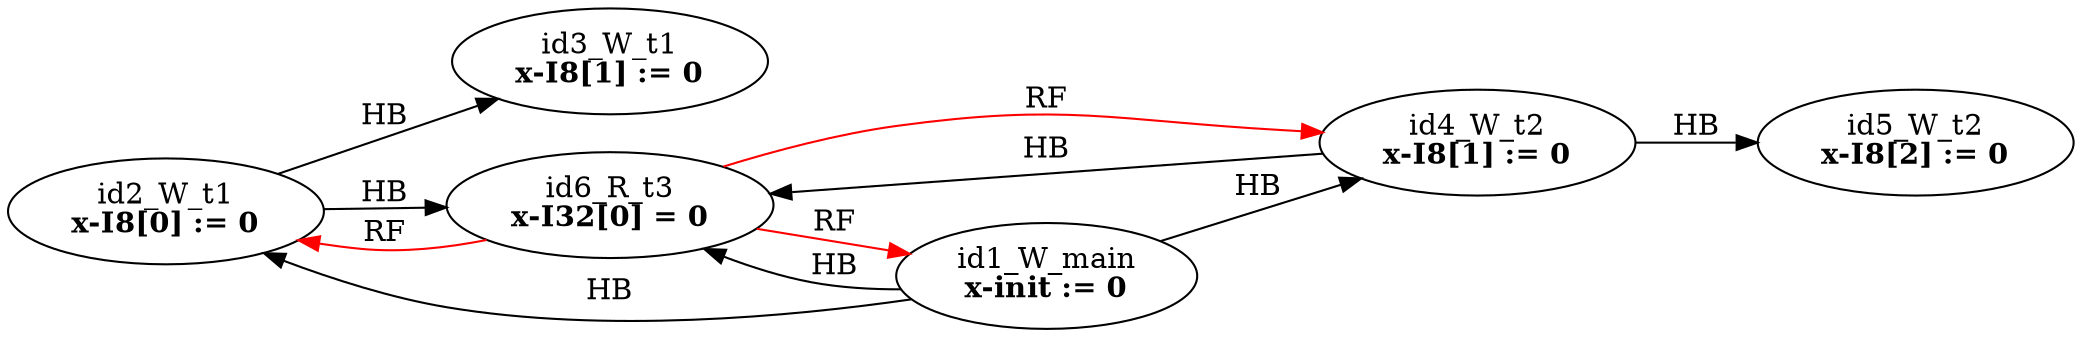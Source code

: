 digraph memory_model {
rankdir=LR;
splines=true; esep=0.5;
id2_W_t1 -> id3_W_t1 [label = "HB", color="black"];
id4_W_t2 -> id5_W_t2 [label = "HB", color="black"];
id1_W_main -> id2_W_t1 [label = "HB", color="black"];
id1_W_main -> id4_W_t2 [label = "HB", color="black"];
id1_W_main -> id6_R_t3 [label = "HB", color="black"];
id2_W_t1 -> id6_R_t3 [label = "HB", color="black"];
id4_W_t2 -> id6_R_t3 [label = "HB", color="black"];
id6_R_t3 -> id1_W_main [label = "RF", color="red"];
id6_R_t3 -> id2_W_t1 [label = "RF", color="red"];
id6_R_t3 -> id4_W_t2 [label = "RF", color="red"];
id1_W_main [label=<id1_W_main<br/><B>x-init := 0</B>>, pos="5.0,4!"]
id2_W_t1 [label=<id2_W_t1<br/><B>x-I8[0] := 0</B>>, pos="0,2!"]
id3_W_t1 [label=<id3_W_t1<br/><B>x-I8[1] := 0</B>>, pos="0,0!"]
id4_W_t2 [label=<id4_W_t2<br/><B>x-I8[1] := 0</B>>, pos="5,2!"]
id5_W_t2 [label=<id5_W_t2<br/><B>x-I8[2] := 0</B>>, pos="5,0!"]
id6_R_t3 [label=<id6_R_t3<br/><B>x-I32[0] = 0</B>>, pos="10,2!"]
}